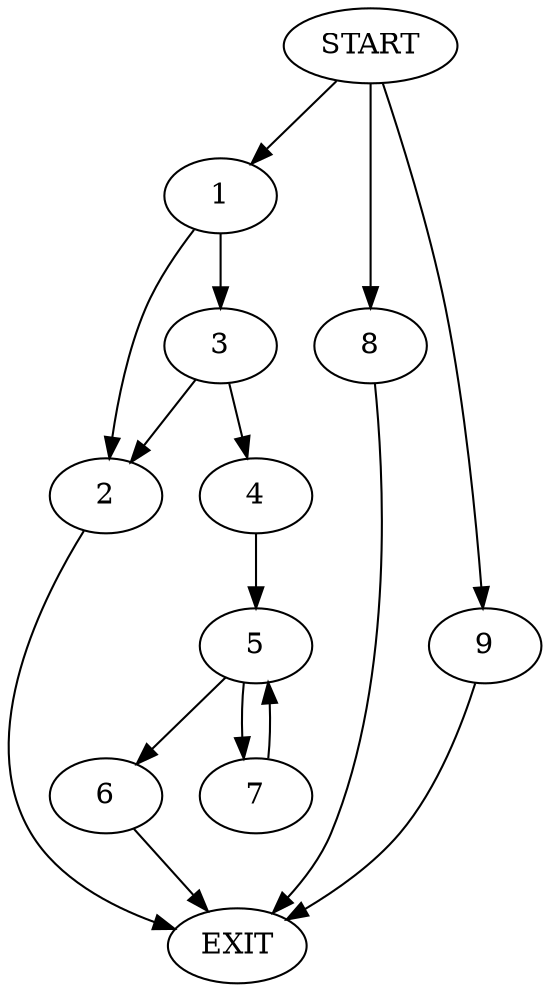 digraph {
0 [label="START"]
10 [label="EXIT"]
0 -> 1
1 -> 2
1 -> 3
3 -> 4
3 -> 2
2 -> 10
4 -> 5
5 -> 6
5 -> 7
7 -> 5
6 -> 10
0 -> 8
8 -> 10
0 -> 9
9 -> 10
}
